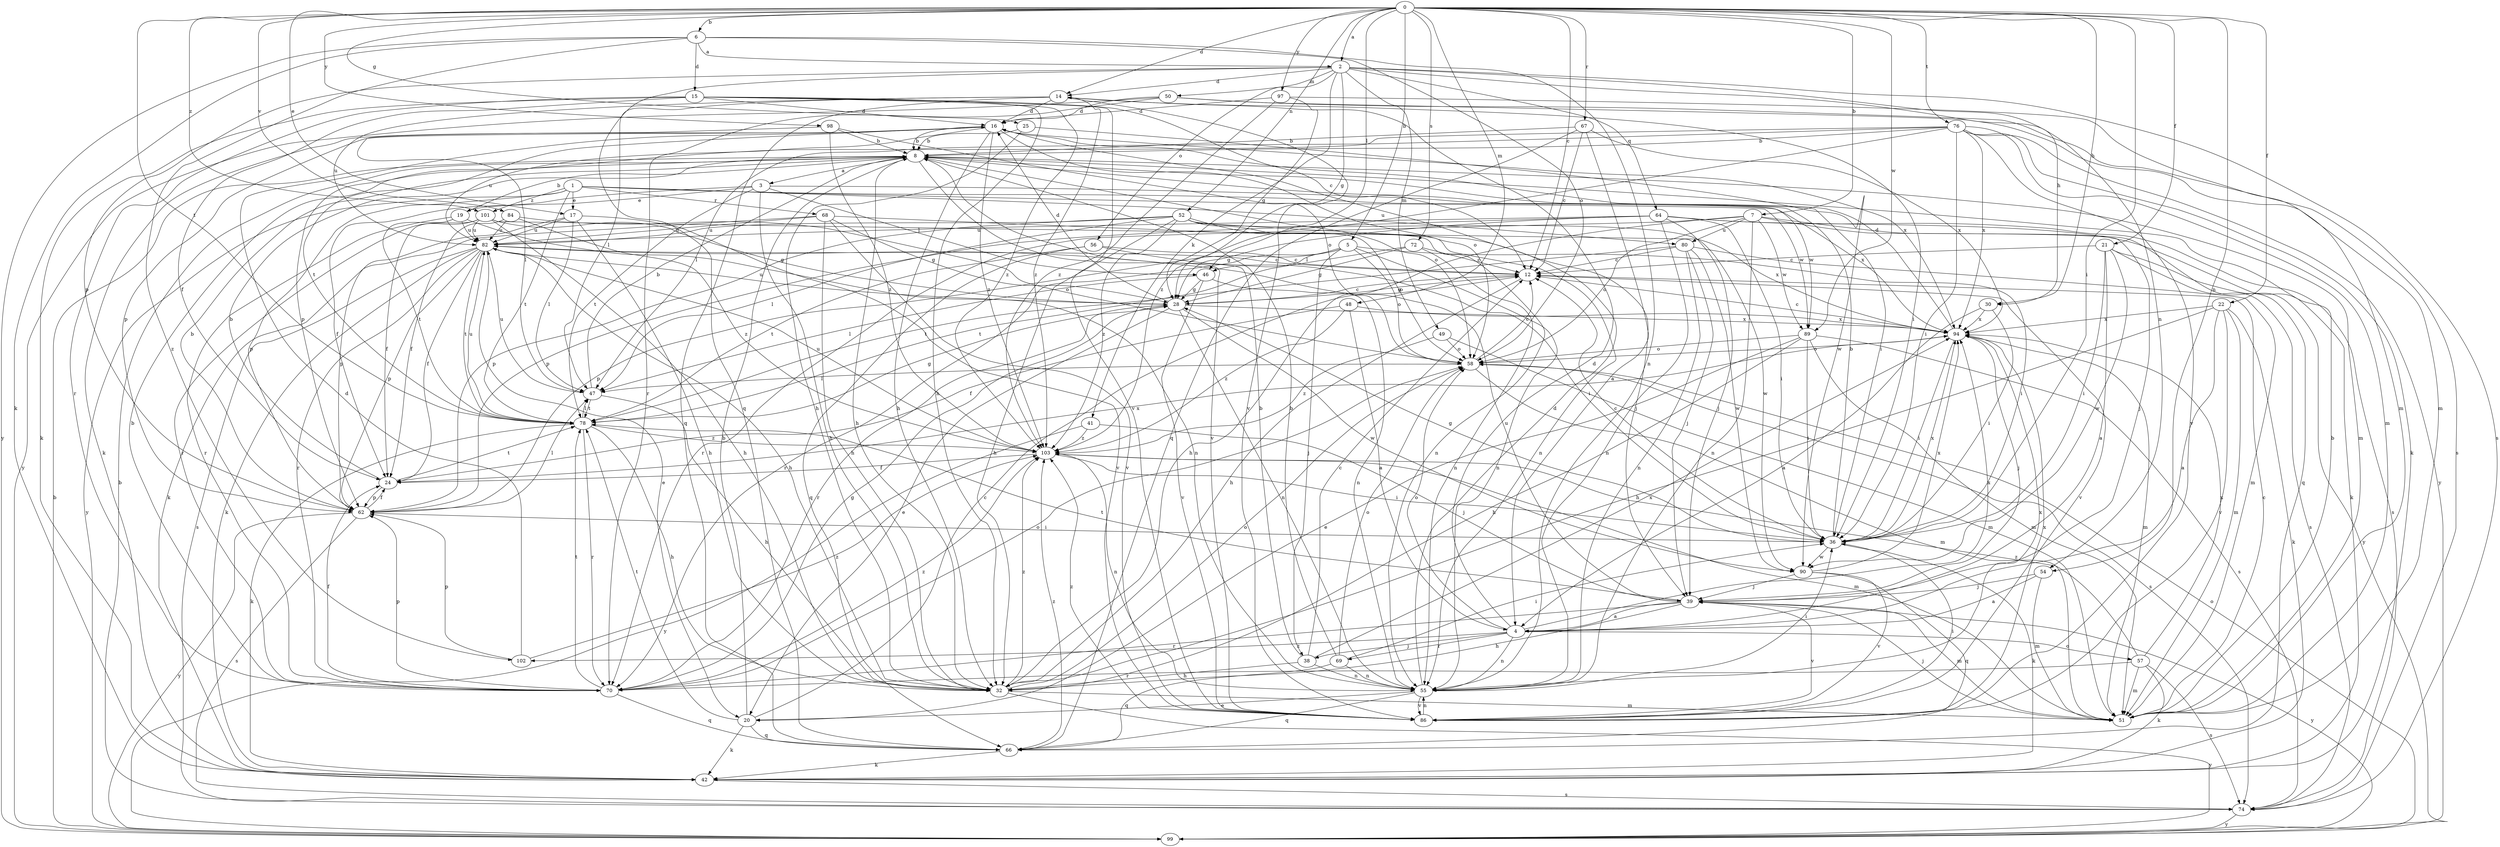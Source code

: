 strict digraph  {
0;
1;
2;
3;
4;
5;
6;
7;
8;
12;
14;
15;
16;
17;
19;
20;
21;
22;
24;
25;
28;
30;
32;
36;
38;
39;
41;
42;
46;
47;
48;
49;
50;
51;
52;
54;
55;
56;
57;
58;
62;
64;
66;
67;
68;
69;
70;
72;
74;
76;
78;
80;
82;
84;
86;
89;
90;
94;
97;
98;
99;
101;
102;
103;
0 -> 2  [label=a];
0 -> 5  [label=b];
0 -> 6  [label=b];
0 -> 7  [label=b];
0 -> 12  [label=c];
0 -> 14  [label=d];
0 -> 17  [label=e];
0 -> 21  [label=f];
0 -> 22  [label=f];
0 -> 25  [label=g];
0 -> 30  [label=h];
0 -> 36  [label=i];
0 -> 46  [label=l];
0 -> 48  [label=m];
0 -> 52  [label=n];
0 -> 54  [label=n];
0 -> 67  [label=r];
0 -> 72  [label=s];
0 -> 76  [label=t];
0 -> 78  [label=t];
0 -> 84  [label=v];
0 -> 89  [label=w];
0 -> 97  [label=y];
0 -> 98  [label=y];
0 -> 101  [label=z];
1 -> 17  [label=e];
1 -> 62  [label=p];
1 -> 68  [label=r];
1 -> 78  [label=t];
1 -> 80  [label=u];
1 -> 89  [label=w];
1 -> 94  [label=x];
1 -> 99  [label=y];
1 -> 101  [label=z];
2 -> 14  [label=d];
2 -> 28  [label=g];
2 -> 30  [label=h];
2 -> 41  [label=k];
2 -> 49  [label=m];
2 -> 50  [label=m];
2 -> 54  [label=n];
2 -> 56  [label=o];
2 -> 62  [label=p];
2 -> 64  [label=q];
2 -> 66  [label=q];
2 -> 74  [label=s];
3 -> 19  [label=e];
3 -> 24  [label=f];
3 -> 32  [label=h];
3 -> 46  [label=l];
3 -> 78  [label=t];
3 -> 89  [label=w];
4 -> 14  [label=d];
4 -> 38  [label=j];
4 -> 55  [label=n];
4 -> 57  [label=o];
4 -> 58  [label=o];
4 -> 69  [label=r];
4 -> 94  [label=x];
4 -> 102  [label=z];
5 -> 36  [label=i];
5 -> 38  [label=j];
5 -> 46  [label=l];
5 -> 55  [label=n];
5 -> 58  [label=o];
5 -> 62  [label=p];
5 -> 70  [label=r];
6 -> 2  [label=a];
6 -> 15  [label=d];
6 -> 42  [label=k];
6 -> 55  [label=n];
6 -> 58  [label=o];
6 -> 99  [label=y];
6 -> 102  [label=z];
7 -> 32  [label=h];
7 -> 39  [label=j];
7 -> 55  [label=n];
7 -> 58  [label=o];
7 -> 66  [label=q];
7 -> 70  [label=r];
7 -> 80  [label=u];
7 -> 89  [label=w];
8 -> 3  [label=a];
8 -> 32  [label=h];
8 -> 36  [label=i];
8 -> 51  [label=m];
8 -> 58  [label=o];
8 -> 86  [label=v];
12 -> 28  [label=g];
12 -> 32  [label=h];
12 -> 86  [label=v];
14 -> 16  [label=d];
14 -> 36  [label=i];
14 -> 47  [label=l];
14 -> 66  [label=q];
14 -> 82  [label=u];
14 -> 86  [label=v];
14 -> 103  [label=z];
15 -> 12  [label=c];
15 -> 16  [label=d];
15 -> 24  [label=f];
15 -> 32  [label=h];
15 -> 42  [label=k];
15 -> 70  [label=r];
15 -> 86  [label=v];
15 -> 103  [label=z];
16 -> 8  [label=b];
16 -> 32  [label=h];
16 -> 42  [label=k];
16 -> 58  [label=o];
16 -> 62  [label=p];
16 -> 78  [label=t];
16 -> 82  [label=u];
16 -> 94  [label=x];
16 -> 103  [label=z];
17 -> 32  [label=h];
17 -> 47  [label=l];
17 -> 62  [label=p];
17 -> 82  [label=u];
17 -> 86  [label=v];
19 -> 8  [label=b];
19 -> 55  [label=n];
19 -> 70  [label=r];
19 -> 78  [label=t];
19 -> 82  [label=u];
20 -> 8  [label=b];
20 -> 12  [label=c];
20 -> 42  [label=k];
20 -> 66  [label=q];
20 -> 78  [label=t];
21 -> 4  [label=a];
21 -> 12  [label=c];
21 -> 36  [label=i];
21 -> 74  [label=s];
21 -> 90  [label=w];
21 -> 99  [label=y];
22 -> 4  [label=a];
22 -> 32  [label=h];
22 -> 42  [label=k];
22 -> 51  [label=m];
22 -> 86  [label=v];
22 -> 94  [label=x];
24 -> 8  [label=b];
24 -> 62  [label=p];
24 -> 78  [label=t];
24 -> 94  [label=x];
25 -> 8  [label=b];
25 -> 32  [label=h];
25 -> 90  [label=w];
28 -> 12  [label=c];
28 -> 16  [label=d];
28 -> 20  [label=e];
28 -> 55  [label=n];
28 -> 70  [label=r];
28 -> 82  [label=u];
28 -> 90  [label=w];
28 -> 94  [label=x];
30 -> 4  [label=a];
30 -> 36  [label=i];
30 -> 94  [label=x];
32 -> 51  [label=m];
32 -> 58  [label=o];
32 -> 99  [label=y];
32 -> 103  [label=z];
36 -> 8  [label=b];
36 -> 12  [label=c];
36 -> 28  [label=g];
36 -> 42  [label=k];
36 -> 90  [label=w];
36 -> 94  [label=x];
38 -> 8  [label=b];
38 -> 12  [label=c];
38 -> 32  [label=h];
38 -> 55  [label=n];
38 -> 94  [label=x];
39 -> 4  [label=a];
39 -> 32  [label=h];
39 -> 51  [label=m];
39 -> 70  [label=r];
39 -> 78  [label=t];
39 -> 82  [label=u];
39 -> 86  [label=v];
39 -> 99  [label=y];
41 -> 39  [label=j];
41 -> 99  [label=y];
41 -> 103  [label=z];
42 -> 74  [label=s];
46 -> 28  [label=g];
46 -> 47  [label=l];
46 -> 55  [label=n];
46 -> 86  [label=v];
47 -> 8  [label=b];
47 -> 32  [label=h];
47 -> 78  [label=t];
47 -> 82  [label=u];
48 -> 4  [label=a];
48 -> 24  [label=f];
48 -> 94  [label=x];
48 -> 103  [label=z];
49 -> 51  [label=m];
49 -> 58  [label=o];
49 -> 103  [label=z];
50 -> 16  [label=d];
50 -> 51  [label=m];
50 -> 70  [label=r];
50 -> 74  [label=s];
50 -> 99  [label=y];
51 -> 8  [label=b];
51 -> 12  [label=c];
51 -> 39  [label=j];
52 -> 32  [label=h];
52 -> 39  [label=j];
52 -> 47  [label=l];
52 -> 55  [label=n];
52 -> 58  [label=o];
52 -> 62  [label=p];
52 -> 82  [label=u];
52 -> 90  [label=w];
52 -> 103  [label=z];
54 -> 4  [label=a];
54 -> 39  [label=j];
54 -> 51  [label=m];
55 -> 16  [label=d];
55 -> 20  [label=e];
55 -> 36  [label=i];
55 -> 66  [label=q];
55 -> 86  [label=v];
55 -> 94  [label=x];
56 -> 12  [label=c];
56 -> 36  [label=i];
56 -> 66  [label=q];
56 -> 78  [label=t];
57 -> 42  [label=k];
57 -> 51  [label=m];
57 -> 70  [label=r];
57 -> 74  [label=s];
57 -> 94  [label=x];
57 -> 103  [label=z];
58 -> 12  [label=c];
58 -> 47  [label=l];
58 -> 51  [label=m];
58 -> 74  [label=s];
62 -> 8  [label=b];
62 -> 24  [label=f];
62 -> 36  [label=i];
62 -> 47  [label=l];
62 -> 74  [label=s];
62 -> 99  [label=y];
64 -> 28  [label=g];
64 -> 36  [label=i];
64 -> 39  [label=j];
64 -> 42  [label=k];
64 -> 55  [label=n];
64 -> 62  [label=p];
64 -> 74  [label=s];
64 -> 82  [label=u];
66 -> 42  [label=k];
66 -> 103  [label=z];
67 -> 4  [label=a];
67 -> 8  [label=b];
67 -> 12  [label=c];
67 -> 66  [label=q];
67 -> 94  [label=x];
68 -> 28  [label=g];
68 -> 32  [label=h];
68 -> 42  [label=k];
68 -> 55  [label=n];
68 -> 82  [label=u];
68 -> 86  [label=v];
69 -> 8  [label=b];
69 -> 36  [label=i];
69 -> 55  [label=n];
69 -> 58  [label=o];
69 -> 66  [label=q];
70 -> 8  [label=b];
70 -> 24  [label=f];
70 -> 28  [label=g];
70 -> 58  [label=o];
70 -> 62  [label=p];
70 -> 66  [label=q];
70 -> 78  [label=t];
70 -> 103  [label=z];
72 -> 12  [label=c];
72 -> 28  [label=g];
72 -> 55  [label=n];
72 -> 78  [label=t];
74 -> 8  [label=b];
74 -> 99  [label=y];
76 -> 8  [label=b];
76 -> 36  [label=i];
76 -> 42  [label=k];
76 -> 47  [label=l];
76 -> 51  [label=m];
76 -> 62  [label=p];
76 -> 86  [label=v];
76 -> 94  [label=x];
76 -> 99  [label=y];
76 -> 103  [label=z];
78 -> 28  [label=g];
78 -> 32  [label=h];
78 -> 42  [label=k];
78 -> 47  [label=l];
78 -> 70  [label=r];
78 -> 82  [label=u];
78 -> 103  [label=z];
80 -> 12  [label=c];
80 -> 39  [label=j];
80 -> 51  [label=m];
80 -> 55  [label=n];
80 -> 78  [label=t];
80 -> 90  [label=w];
82 -> 12  [label=c];
82 -> 20  [label=e];
82 -> 24  [label=f];
82 -> 32  [label=h];
82 -> 42  [label=k];
82 -> 62  [label=p];
82 -> 70  [label=r];
82 -> 74  [label=s];
82 -> 78  [label=t];
84 -> 24  [label=f];
84 -> 58  [label=o];
84 -> 82  [label=u];
84 -> 103  [label=z];
86 -> 36  [label=i];
86 -> 55  [label=n];
86 -> 94  [label=x];
86 -> 103  [label=z];
89 -> 20  [label=e];
89 -> 32  [label=h];
89 -> 36  [label=i];
89 -> 51  [label=m];
89 -> 58  [label=o];
89 -> 74  [label=s];
90 -> 39  [label=j];
90 -> 66  [label=q];
90 -> 86  [label=v];
90 -> 94  [label=x];
94 -> 12  [label=c];
94 -> 16  [label=d];
94 -> 36  [label=i];
94 -> 39  [label=j];
94 -> 51  [label=m];
94 -> 58  [label=o];
97 -> 16  [label=d];
97 -> 28  [label=g];
97 -> 51  [label=m];
97 -> 103  [label=z];
98 -> 8  [label=b];
98 -> 47  [label=l];
98 -> 58  [label=o];
98 -> 103  [label=z];
99 -> 8  [label=b];
99 -> 58  [label=o];
101 -> 24  [label=f];
101 -> 28  [label=g];
101 -> 32  [label=h];
101 -> 70  [label=r];
101 -> 82  [label=u];
101 -> 94  [label=x];
102 -> 16  [label=d];
102 -> 62  [label=p];
102 -> 103  [label=z];
103 -> 24  [label=f];
103 -> 36  [label=i];
103 -> 51  [label=m];
103 -> 55  [label=n];
103 -> 82  [label=u];
}
